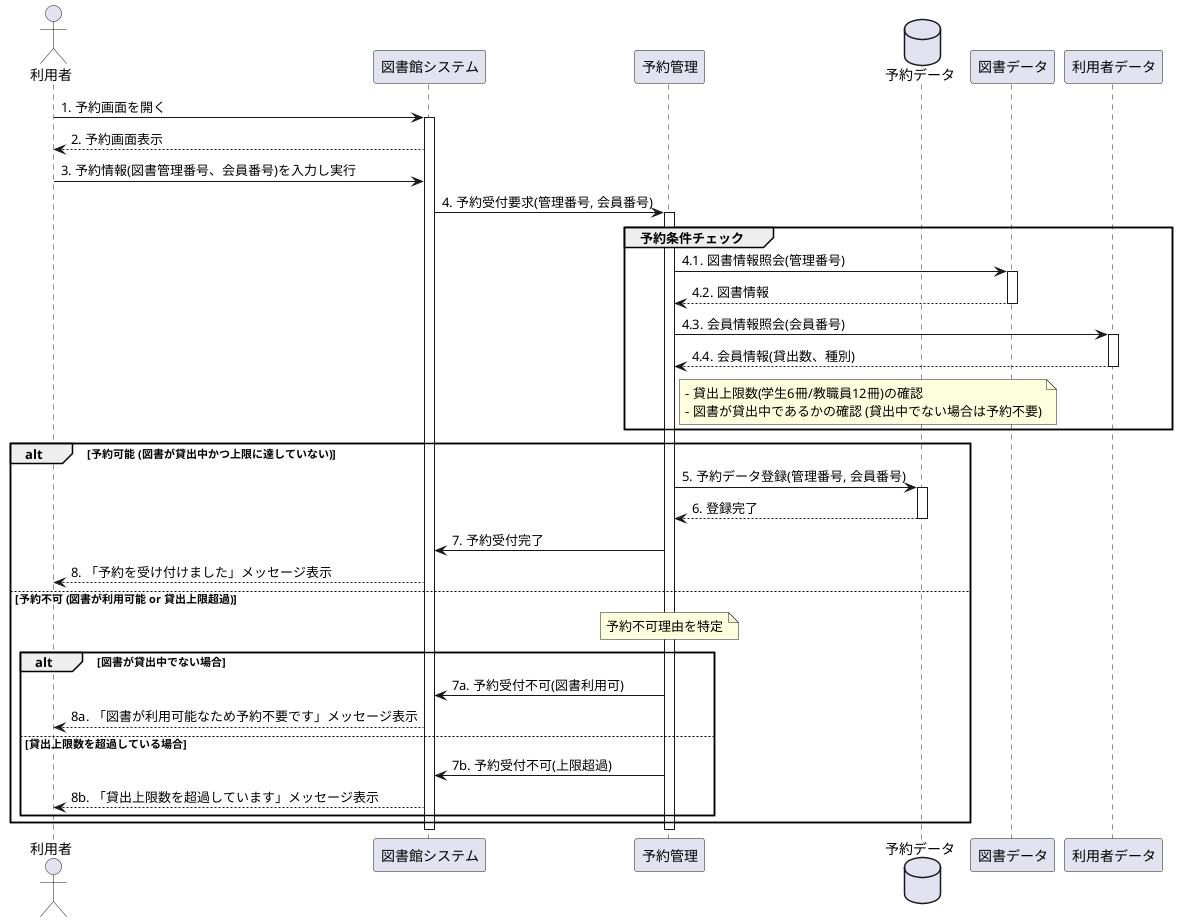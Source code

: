 @startuml 予約受付シーケンス図

actor 利用者
participant 図書館システム
participant 予約管理
database 予約データ
participant 図書データ
participant 利用者データ

利用者 -> 図書館システム : 1. 予約画面を開く
activate 図書館システム
図書館システム --> 利用者 : 2. 予約画面表示

利用者 -> 図書館システム : 3. 予約情報(図書管理番号、会員番号)を入力し実行
図書館システム -> 予約管理 : 4. 予約受付要求(管理番号, 会員番号)
activate 予約管理

' --- 予約条件の確認 ---
group 予約条件チェック
    予約管理 -> 図書データ : 4.1. 図書情報照会(管理番号)
    activate 図書データ
    図書データ --> 予約管理 : 4.2. 図書情報
    deactivate 図書データ
    
    予約管理 -> 利用者データ : 4.3. 会員情報照会(会員番号)
    activate 利用者データ
    利用者データ --> 予約管理 : 4.4. 会員情報(貸出数、種別)
    deactivate 利用者データ
    
    note right of 予約管理
      - 貸出上限数(学生6冊/教職員12冊)の確認
      - 図書が貸出中であるかの確認 (貸出中でない場合は予約不要)
    end note
end

alt 予約可能 (図書が貸出中かつ上限に達していない)
    予約管理 -> 予約データ : 5. 予約データ登録(管理番号, 会員番号)
    activate 予約データ
    予約データ --> 予約管理 : 6. 登録完了
    deactivate 予約データ
    
    予約管理 -> 図書館システム : 7. 予約受付完了
    図書館システム --> 利用者 : 8. 「予約を受け付けました」メッセージ表示
else 予約不可 (図書が利用可能 or 貸出上限超過)
    note over 予約管理
      予約不可理由を特定
    end note
    
    alt 図書が貸出中でない場合
        予約管理 -> 図書館システム : 7a. 予約受付不可(図書利用可)
        図書館システム --> 利用者 : 8a. 「図書が利用可能なため予約不要です」メッセージ表示
    else 貸出上限数を超過している場合
        予約管理 -> 図書館システム : 7b. 予約受付不可(上限超過)
        図書館システム --> 利用者 : 8b. 「貸出上限数を超過しています」メッセージ表示
    end
end

deactivate 予約管理
deactivate 図書館システム

@enduml